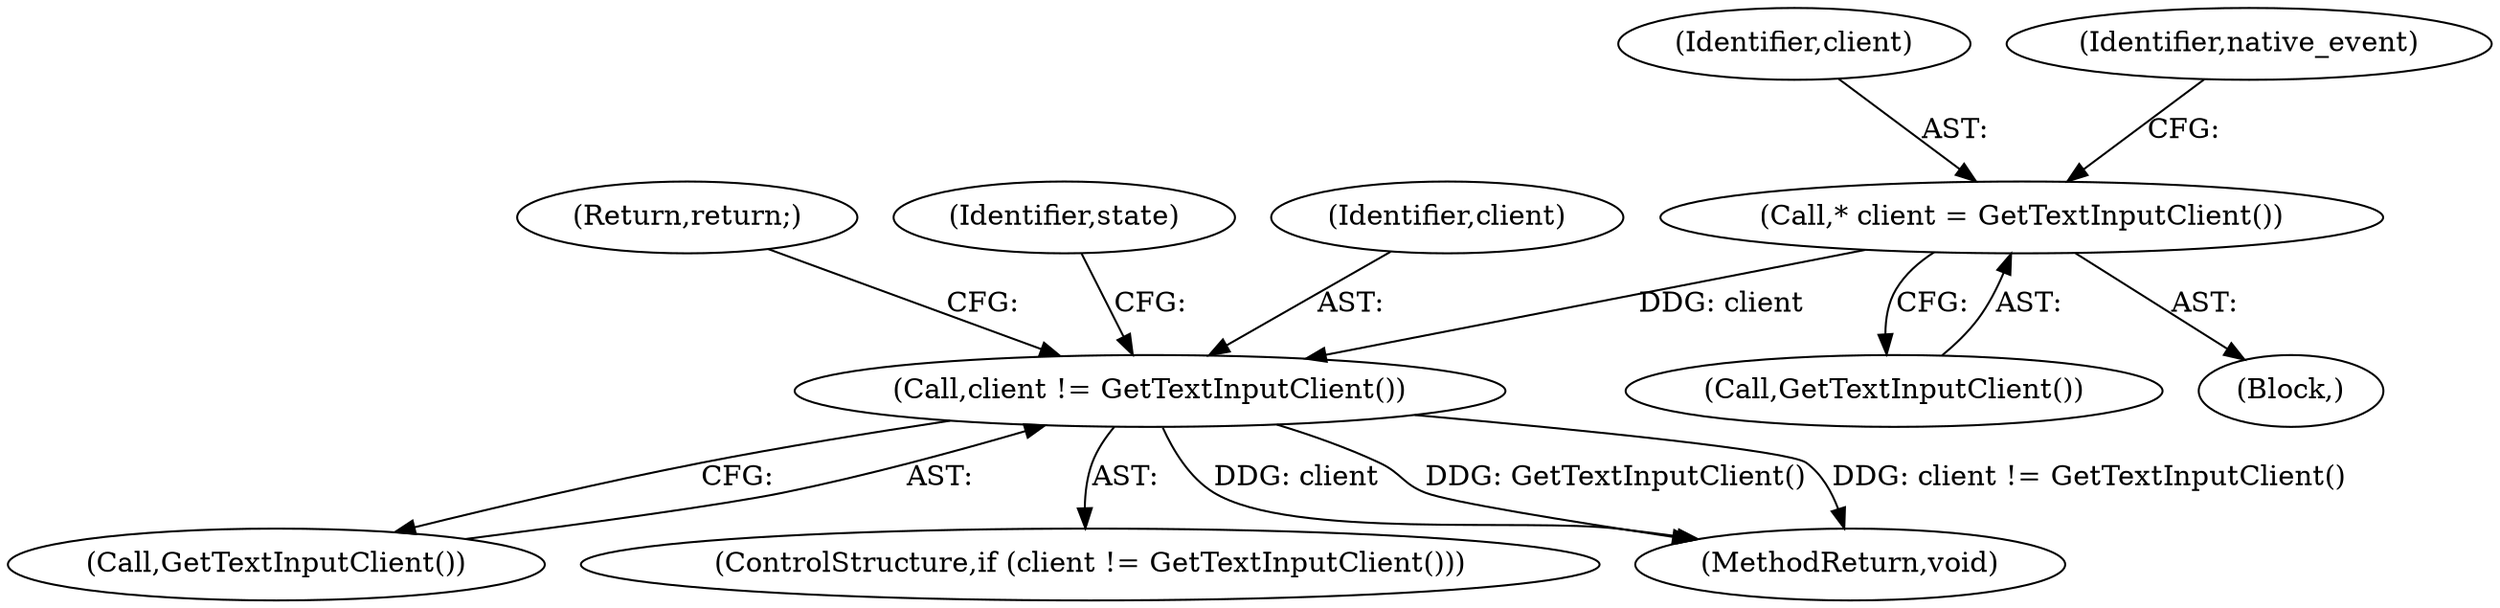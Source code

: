 digraph "0_Chrome_41a7e42ef575c10375f574145e5d023118fbd149_0@pointer" {
"1000107" [label="(Call,* client = GetTextInputClient())"];
"1000113" [label="(Call,client != GetTextInputClient())"];
"1000107" [label="(Call,* client = GetTextInputClient())"];
"1000108" [label="(Identifier,client)"];
"1000116" [label="(Return,return;)"];
"1000115" [label="(Call,GetTextInputClient())"];
"1000112" [label="(ControlStructure,if (client != GetTextInputClient()))"];
"1000109" [label="(Call,GetTextInputClient())"];
"1000111" [label="(Identifier,native_event)"];
"1000103" [label="(Block,)"];
"1000119" [label="(Identifier,state)"];
"1000113" [label="(Call,client != GetTextInputClient())"];
"1000179" [label="(MethodReturn,void)"];
"1000114" [label="(Identifier,client)"];
"1000107" -> "1000103"  [label="AST: "];
"1000107" -> "1000109"  [label="CFG: "];
"1000108" -> "1000107"  [label="AST: "];
"1000109" -> "1000107"  [label="AST: "];
"1000111" -> "1000107"  [label="CFG: "];
"1000107" -> "1000113"  [label="DDG: client"];
"1000113" -> "1000112"  [label="AST: "];
"1000113" -> "1000115"  [label="CFG: "];
"1000114" -> "1000113"  [label="AST: "];
"1000115" -> "1000113"  [label="AST: "];
"1000116" -> "1000113"  [label="CFG: "];
"1000119" -> "1000113"  [label="CFG: "];
"1000113" -> "1000179"  [label="DDG: client"];
"1000113" -> "1000179"  [label="DDG: GetTextInputClient()"];
"1000113" -> "1000179"  [label="DDG: client != GetTextInputClient()"];
}
